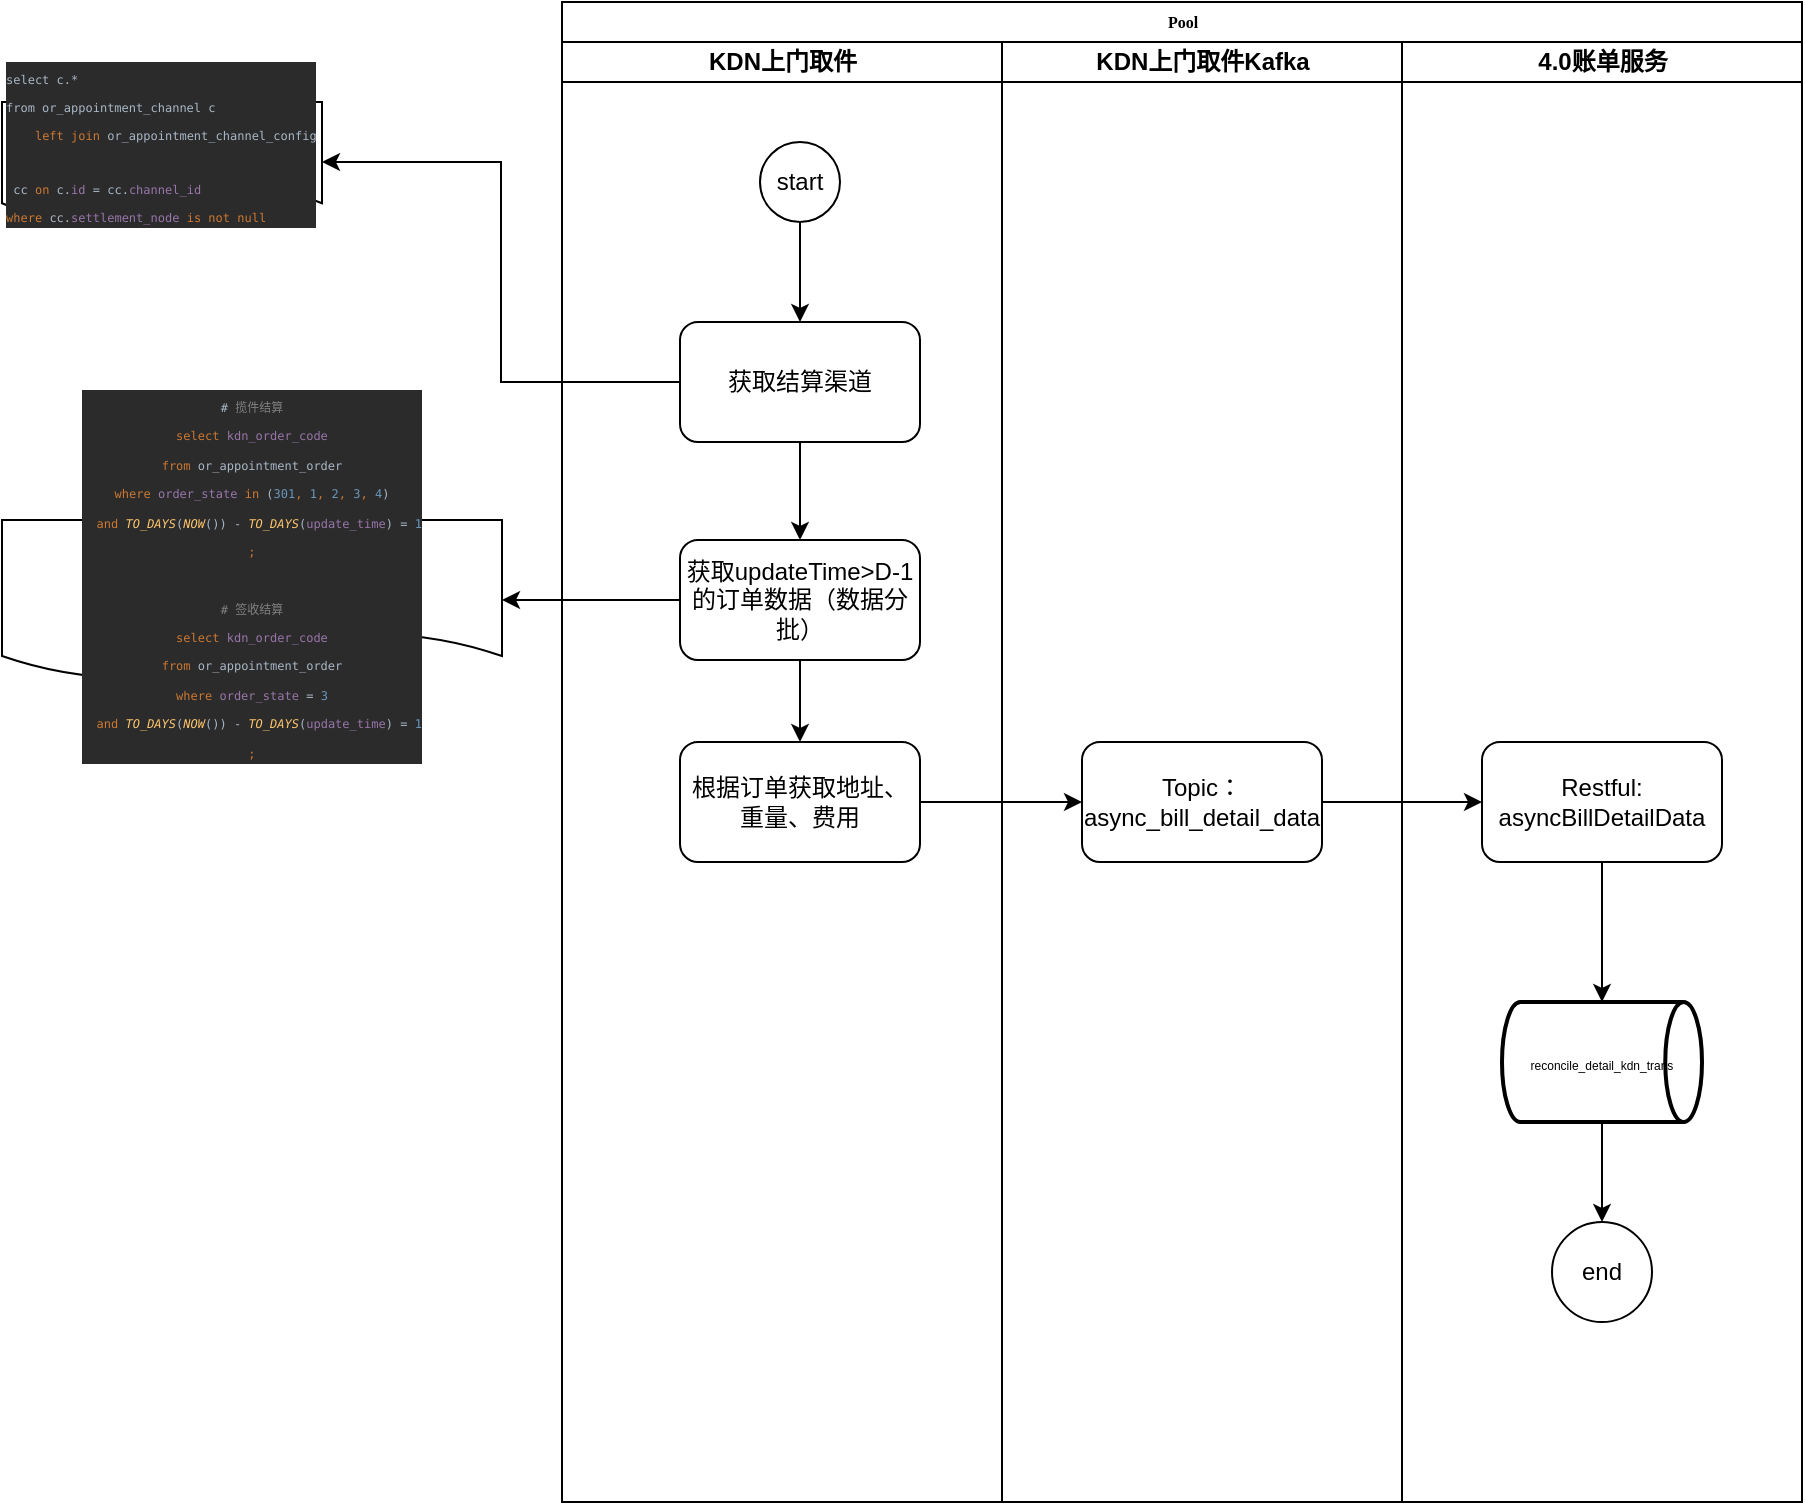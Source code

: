 <mxfile version="21.3.4" type="github">
  <diagram name="Page-1" id="74e2e168-ea6b-b213-b513-2b3c1d86103e">
    <mxGraphModel dx="2054" dy="608" grid="1" gridSize="10" guides="1" tooltips="1" connect="1" arrows="1" fold="1" page="1" pageScale="1" pageWidth="1100" pageHeight="850" background="none" math="0" shadow="0">
      <root>
        <mxCell id="0" />
        <mxCell id="1" parent="0" />
        <mxCell id="77e6c97f196da883-1" value="Pool" style="swimlane;html=1;childLayout=stackLayout;startSize=20;rounded=0;shadow=0;labelBackgroundColor=none;strokeWidth=1;fontFamily=Verdana;fontSize=8;align=center;" parent="1" vertex="1">
          <mxGeometry x="70" y="40" width="620" height="750" as="geometry" />
        </mxCell>
        <mxCell id="77e6c97f196da883-2" value="KDN上门取件" style="swimlane;html=1;startSize=20;" parent="77e6c97f196da883-1" vertex="1">
          <mxGeometry y="20" width="220" height="730" as="geometry" />
        </mxCell>
        <mxCell id="lTDu7zyEloJL5QRPxP0K-20" value="获取结算渠道" style="rounded=1;whiteSpace=wrap;html=1;" vertex="1" parent="77e6c97f196da883-2">
          <mxGeometry x="59" y="140" width="120" height="60" as="geometry" />
        </mxCell>
        <mxCell id="lTDu7zyEloJL5QRPxP0K-21" style="edgeStyle=orthogonalEdgeStyle;rounded=0;orthogonalLoop=1;jettySize=auto;html=1;exitX=0.5;exitY=1;exitDx=0;exitDy=0;" edge="1" parent="77e6c97f196da883-2" source="lTDu7zyEloJL5QRPxP0K-22" target="lTDu7zyEloJL5QRPxP0K-20">
          <mxGeometry relative="1" as="geometry" />
        </mxCell>
        <mxCell id="lTDu7zyEloJL5QRPxP0K-22" value="start" style="ellipse;whiteSpace=wrap;html=1;aspect=fixed;" vertex="1" parent="77e6c97f196da883-2">
          <mxGeometry x="99" y="50" width="40" height="40" as="geometry" />
        </mxCell>
        <mxCell id="lTDu7zyEloJL5QRPxP0K-25" value="获取updateTime&amp;gt;D-1的订单数据（数据分批）" style="whiteSpace=wrap;html=1;rounded=1;" vertex="1" parent="77e6c97f196da883-2">
          <mxGeometry x="59" y="249" width="120" height="60" as="geometry" />
        </mxCell>
        <mxCell id="lTDu7zyEloJL5QRPxP0K-18" value="" style="edgeStyle=orthogonalEdgeStyle;rounded=0;orthogonalLoop=1;jettySize=auto;html=1;" edge="1" parent="77e6c97f196da883-2" source="lTDu7zyEloJL5QRPxP0K-20" target="lTDu7zyEloJL5QRPxP0K-25">
          <mxGeometry relative="1" as="geometry" />
        </mxCell>
        <mxCell id="lTDu7zyEloJL5QRPxP0K-27" value="根据订单获取地址、重量、费用" style="whiteSpace=wrap;html=1;rounded=1;" vertex="1" parent="77e6c97f196da883-2">
          <mxGeometry x="59" y="350" width="120" height="60" as="geometry" />
        </mxCell>
        <mxCell id="lTDu7zyEloJL5QRPxP0K-23" value="" style="edgeStyle=orthogonalEdgeStyle;rounded=0;orthogonalLoop=1;jettySize=auto;html=1;" edge="1" parent="77e6c97f196da883-2" source="lTDu7zyEloJL5QRPxP0K-25" target="lTDu7zyEloJL5QRPxP0K-27">
          <mxGeometry relative="1" as="geometry" />
        </mxCell>
        <mxCell id="lTDu7zyEloJL5QRPxP0K-28" value="&lt;pre style=&quot;background-color: rgb(43, 43, 43); color: rgb(169, 183, 198); font-family: &amp;quot;JetBrains Mono&amp;quot;, monospace;&quot;&gt;&lt;pre style=&quot;font-family: &amp;quot;JetBrains Mono&amp;quot;, monospace;&quot;&gt;&lt;font style=&quot;font-size: 6px;&quot;&gt;select c.*&lt;br&gt;from or_appointment_channel c&lt;br&gt;    &lt;span style=&quot;color: rgb(204, 120, 50);&quot;&gt;left join &lt;/span&gt;or_appointment_channel_config&lt;/font&gt;&lt;/pre&gt;&lt;pre style=&quot;font-family: &amp;quot;JetBrains Mono&amp;quot;, monospace;&quot;&gt;&lt;font style=&quot;font-size: 6px;&quot;&gt; cc &lt;span style=&quot;color: rgb(204, 120, 50);&quot;&gt;on &lt;/span&gt;c.&lt;span style=&quot;color: rgb(152, 118, 170);&quot;&gt;id &lt;/span&gt;= cc.&lt;span style=&quot;color: rgb(152, 118, 170);&quot;&gt;channel_id&lt;br&gt;&lt;/span&gt;&lt;span style=&quot;color: rgb(204, 120, 50);&quot;&gt;where &lt;/span&gt;cc.&lt;span style=&quot;color: rgb(152, 118, 170);&quot;&gt;settlement_node &lt;/span&gt;&lt;span style=&quot;color: rgb(204, 120, 50);&quot;&gt;is not null &lt;/span&gt;&lt;/font&gt;&lt;/pre&gt;&lt;/pre&gt;" style="shape=document;whiteSpace=wrap;html=1;boundedLbl=1;rounded=1;align=left;size=0.312;" vertex="1" parent="77e6c97f196da883-2">
          <mxGeometry x="-280" y="30" width="160" height="60" as="geometry" />
        </mxCell>
        <mxCell id="lTDu7zyEloJL5QRPxP0K-19" value="" style="edgeStyle=orthogonalEdgeStyle;rounded=0;orthogonalLoop=1;jettySize=auto;html=1;entryX=1;entryY=0.5;entryDx=0;entryDy=0;" edge="1" parent="77e6c97f196da883-2" source="lTDu7zyEloJL5QRPxP0K-20" target="lTDu7zyEloJL5QRPxP0K-28">
          <mxGeometry relative="1" as="geometry" />
        </mxCell>
        <mxCell id="lTDu7zyEloJL5QRPxP0K-29" value="&lt;pre style=&quot;background-color: rgb(43, 43, 43); color: rgb(169, 183, 198); font-family: &amp;quot;JetBrains Mono&amp;quot;, monospace;&quot;&gt;&lt;font style=&quot;font-size: 6px;&quot;&gt;# &lt;span style=&quot;color: rgb(128, 128, 128); font-family: 宋体, monospace;&quot;&gt;揽件结算&lt;br&gt;&lt;/span&gt;&lt;span style=&quot;color: rgb(204, 120, 50);&quot;&gt;select &lt;/span&gt;&lt;span style=&quot;color: rgb(152, 118, 170);&quot;&gt;kdn_order_code&lt;br&gt;&lt;/span&gt;&lt;span style=&quot;color: rgb(204, 120, 50);&quot;&gt;from &lt;/span&gt;or_appointment_order&lt;br&gt;&lt;span style=&quot;color: rgb(204, 120, 50);&quot;&gt;where &lt;/span&gt;&lt;span style=&quot;color: rgb(152, 118, 170);&quot;&gt;order_state &lt;/span&gt;&lt;span style=&quot;color: rgb(204, 120, 50);&quot;&gt;in &lt;/span&gt;(&lt;span style=&quot;color: rgb(104, 151, 187);&quot;&gt;301&lt;/span&gt;&lt;span style=&quot;color: rgb(204, 120, 50);&quot;&gt;, &lt;/span&gt;&lt;span style=&quot;color: rgb(104, 151, 187);&quot;&gt;1&lt;/span&gt;&lt;span style=&quot;color: rgb(204, 120, 50);&quot;&gt;, &lt;/span&gt;&lt;span style=&quot;color: rgb(104, 151, 187);&quot;&gt;2&lt;/span&gt;&lt;span style=&quot;color: rgb(204, 120, 50);&quot;&gt;, &lt;/span&gt;&lt;span style=&quot;color: rgb(104, 151, 187);&quot;&gt;3&lt;/span&gt;&lt;span style=&quot;color: rgb(204, 120, 50);&quot;&gt;, &lt;/span&gt;&lt;span style=&quot;color: rgb(104, 151, 187);&quot;&gt;4&lt;/span&gt;)&lt;br&gt;  &lt;span style=&quot;color: rgb(204, 120, 50);&quot;&gt;and &lt;/span&gt;&lt;span style=&quot;color: rgb(255, 198, 109); font-style: italic;&quot;&gt;TO_DAYS&lt;/span&gt;(&lt;span style=&quot;color: rgb(255, 198, 109); font-style: italic;&quot;&gt;NOW&lt;/span&gt;()) - &lt;span style=&quot;color: rgb(255, 198, 109); font-style: italic;&quot;&gt;TO_DAYS&lt;/span&gt;(&lt;span style=&quot;color: rgb(152, 118, 170);&quot;&gt;update_time&lt;/span&gt;) = &lt;span style=&quot;color: rgb(104, 151, 187);&quot;&gt;1&lt;br&gt;&lt;/span&gt;&lt;span style=&quot;color: rgb(204, 120, 50);&quot;&gt;;&lt;br&gt;&lt;/span&gt;&lt;span style=&quot;color: rgb(204, 120, 50);&quot;&gt;&lt;br&gt;&lt;/span&gt;&lt;span style=&quot;color: rgb(128, 128, 128);&quot;&gt;# &lt;/span&gt;&lt;span style=&quot;color: rgb(128, 128, 128); font-family: 宋体, monospace;&quot;&gt;签收结算&lt;br&gt;&lt;/span&gt;&lt;span style=&quot;color: rgb(204, 120, 50);&quot;&gt;select &lt;/span&gt;&lt;span style=&quot;color: rgb(152, 118, 170);&quot;&gt;kdn_order_code&lt;br&gt;&lt;/span&gt;&lt;span style=&quot;color: rgb(204, 120, 50);&quot;&gt;from &lt;/span&gt;or_appointment_order&lt;br&gt;&lt;span style=&quot;color: rgb(204, 120, 50);&quot;&gt;where &lt;/span&gt;&lt;span style=&quot;color: rgb(152, 118, 170);&quot;&gt;order_state &lt;/span&gt;= &lt;span style=&quot;color: rgb(104, 151, 187);&quot;&gt;3&lt;br&gt;&lt;/span&gt;&lt;span style=&quot;color: rgb(104, 151, 187);&quot;&gt;  &lt;/span&gt;&lt;span style=&quot;color: rgb(204, 120, 50);&quot;&gt;and &lt;/span&gt;&lt;span style=&quot;color: rgb(255, 198, 109); font-style: italic;&quot;&gt;TO_DAYS&lt;/span&gt;(&lt;span style=&quot;color: rgb(255, 198, 109); font-style: italic;&quot;&gt;NOW&lt;/span&gt;()) - &lt;span style=&quot;color: rgb(255, 198, 109); font-style: italic;&quot;&gt;TO_DAYS&lt;/span&gt;(&lt;span style=&quot;color: rgb(152, 118, 170);&quot;&gt;update_time&lt;/span&gt;) = &lt;span style=&quot;color: rgb(104, 151, 187);&quot;&gt;1&lt;br&gt;&lt;/span&gt;&lt;span style=&quot;color: rgb(204, 120, 50);&quot;&gt;;&lt;/span&gt;&lt;/font&gt;&lt;/pre&gt;" style="shape=document;whiteSpace=wrap;html=1;boundedLbl=1;rounded=1;" vertex="1" parent="77e6c97f196da883-2">
          <mxGeometry x="-280" y="239" width="250" height="80" as="geometry" />
        </mxCell>
        <mxCell id="lTDu7zyEloJL5QRPxP0K-24" value="" style="edgeStyle=orthogonalEdgeStyle;rounded=0;orthogonalLoop=1;jettySize=auto;html=1;" edge="1" parent="77e6c97f196da883-2" source="lTDu7zyEloJL5QRPxP0K-25" target="lTDu7zyEloJL5QRPxP0K-29">
          <mxGeometry relative="1" as="geometry" />
        </mxCell>
        <mxCell id="77e6c97f196da883-3" value="KDN上门取件Kafka" style="swimlane;html=1;startSize=20;" parent="77e6c97f196da883-1" vertex="1">
          <mxGeometry x="220" y="20" width="200" height="730" as="geometry" />
        </mxCell>
        <mxCell id="lTDu7zyEloJL5QRPxP0K-31" value="Topic：async_bill_detail_data" style="whiteSpace=wrap;html=1;rounded=1;" vertex="1" parent="77e6c97f196da883-3">
          <mxGeometry x="40" y="350" width="120" height="60" as="geometry" />
        </mxCell>
        <mxCell id="lTDu7zyEloJL5QRPxP0K-26" value="" style="edgeStyle=orthogonalEdgeStyle;rounded=0;orthogonalLoop=1;jettySize=auto;html=1;" edge="1" parent="77e6c97f196da883-1" source="lTDu7zyEloJL5QRPxP0K-27" target="lTDu7zyEloJL5QRPxP0K-31">
          <mxGeometry relative="1" as="geometry" />
        </mxCell>
        <mxCell id="lTDu7zyEloJL5QRPxP0K-30" value="" style="edgeStyle=orthogonalEdgeStyle;rounded=0;orthogonalLoop=1;jettySize=auto;html=1;" edge="1" parent="77e6c97f196da883-1" source="lTDu7zyEloJL5QRPxP0K-31" target="lTDu7zyEloJL5QRPxP0K-33">
          <mxGeometry relative="1" as="geometry" />
        </mxCell>
        <mxCell id="77e6c97f196da883-4" value="4.0账单服务" style="swimlane;html=1;startSize=20;" parent="77e6c97f196da883-1" vertex="1">
          <mxGeometry x="420" y="20" width="200" height="730" as="geometry" />
        </mxCell>
        <mxCell id="lTDu7zyEloJL5QRPxP0K-33" value="Restful:&lt;br&gt;asyncBillDetailData" style="whiteSpace=wrap;html=1;rounded=1;" vertex="1" parent="77e6c97f196da883-4">
          <mxGeometry x="40" y="350" width="120" height="60" as="geometry" />
        </mxCell>
        <mxCell id="lTDu7zyEloJL5QRPxP0K-34" value="end" style="ellipse;whiteSpace=wrap;html=1;rounded=1;" vertex="1" parent="77e6c97f196da883-4">
          <mxGeometry x="75" y="590" width="50" height="50" as="geometry" />
        </mxCell>
        <mxCell id="lTDu7zyEloJL5QRPxP0K-32" value="" style="edgeStyle=orthogonalEdgeStyle;rounded=0;orthogonalLoop=1;jettySize=auto;html=1;entryX=0.5;entryY=0;entryDx=0;entryDy=0;entryPerimeter=0;" edge="1" parent="77e6c97f196da883-4" source="lTDu7zyEloJL5QRPxP0K-33" target="lTDu7zyEloJL5QRPxP0K-35">
          <mxGeometry relative="1" as="geometry">
            <mxPoint x="100" y="470" as="targetPoint" />
          </mxGeometry>
        </mxCell>
        <mxCell id="lTDu7zyEloJL5QRPxP0K-36" style="edgeStyle=orthogonalEdgeStyle;rounded=0;orthogonalLoop=1;jettySize=auto;html=1;exitX=0.5;exitY=1;exitDx=0;exitDy=0;exitPerimeter=0;entryX=0.5;entryY=0;entryDx=0;entryDy=0;" edge="1" parent="77e6c97f196da883-4" source="lTDu7zyEloJL5QRPxP0K-35" target="lTDu7zyEloJL5QRPxP0K-34">
          <mxGeometry relative="1" as="geometry" />
        </mxCell>
        <mxCell id="lTDu7zyEloJL5QRPxP0K-35" value="&lt;font style=&quot;font-size: 6px;&quot;&gt;reconcile_detail_kdn_trans&lt;/font&gt;" style="strokeWidth=2;html=1;shape=mxgraph.flowchart.direct_data;whiteSpace=wrap;" vertex="1" parent="77e6c97f196da883-4">
          <mxGeometry x="50" y="480" width="100" height="60" as="geometry" />
        </mxCell>
      </root>
    </mxGraphModel>
  </diagram>
</mxfile>
